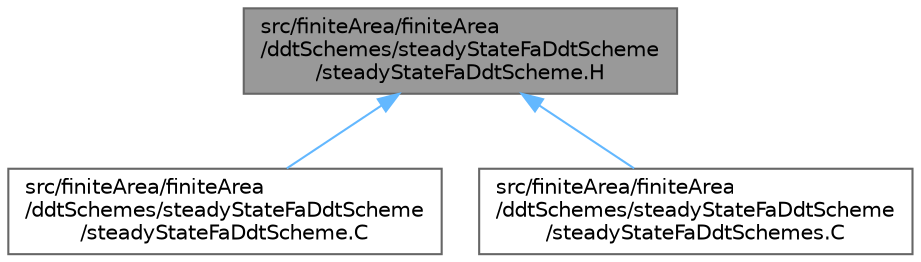 digraph "src/finiteArea/finiteArea/ddtSchemes/steadyStateFaDdtScheme/steadyStateFaDdtScheme.H"
{
 // LATEX_PDF_SIZE
  bgcolor="transparent";
  edge [fontname=Helvetica,fontsize=10,labelfontname=Helvetica,labelfontsize=10];
  node [fontname=Helvetica,fontsize=10,shape=box,height=0.2,width=0.4];
  Node1 [id="Node000001",label="src/finiteArea/finiteArea\l/ddtSchemes/steadyStateFaDdtScheme\l/steadyStateFaDdtScheme.H",height=0.2,width=0.4,color="gray40", fillcolor="grey60", style="filled", fontcolor="black",tooltip=" "];
  Node1 -> Node2 [id="edge1_Node000001_Node000002",dir="back",color="steelblue1",style="solid",tooltip=" "];
  Node2 [id="Node000002",label="src/finiteArea/finiteArea\l/ddtSchemes/steadyStateFaDdtScheme\l/steadyStateFaDdtScheme.C",height=0.2,width=0.4,color="grey40", fillcolor="white", style="filled",URL="$steadyStateFaDdtScheme_8C.html",tooltip=" "];
  Node1 -> Node3 [id="edge2_Node000001_Node000003",dir="back",color="steelblue1",style="solid",tooltip=" "];
  Node3 [id="Node000003",label="src/finiteArea/finiteArea\l/ddtSchemes/steadyStateFaDdtScheme\l/steadyStateFaDdtSchemes.C",height=0.2,width=0.4,color="grey40", fillcolor="white", style="filled",URL="$steadyStateFaDdtSchemes_8C.html",tooltip=" "];
}
